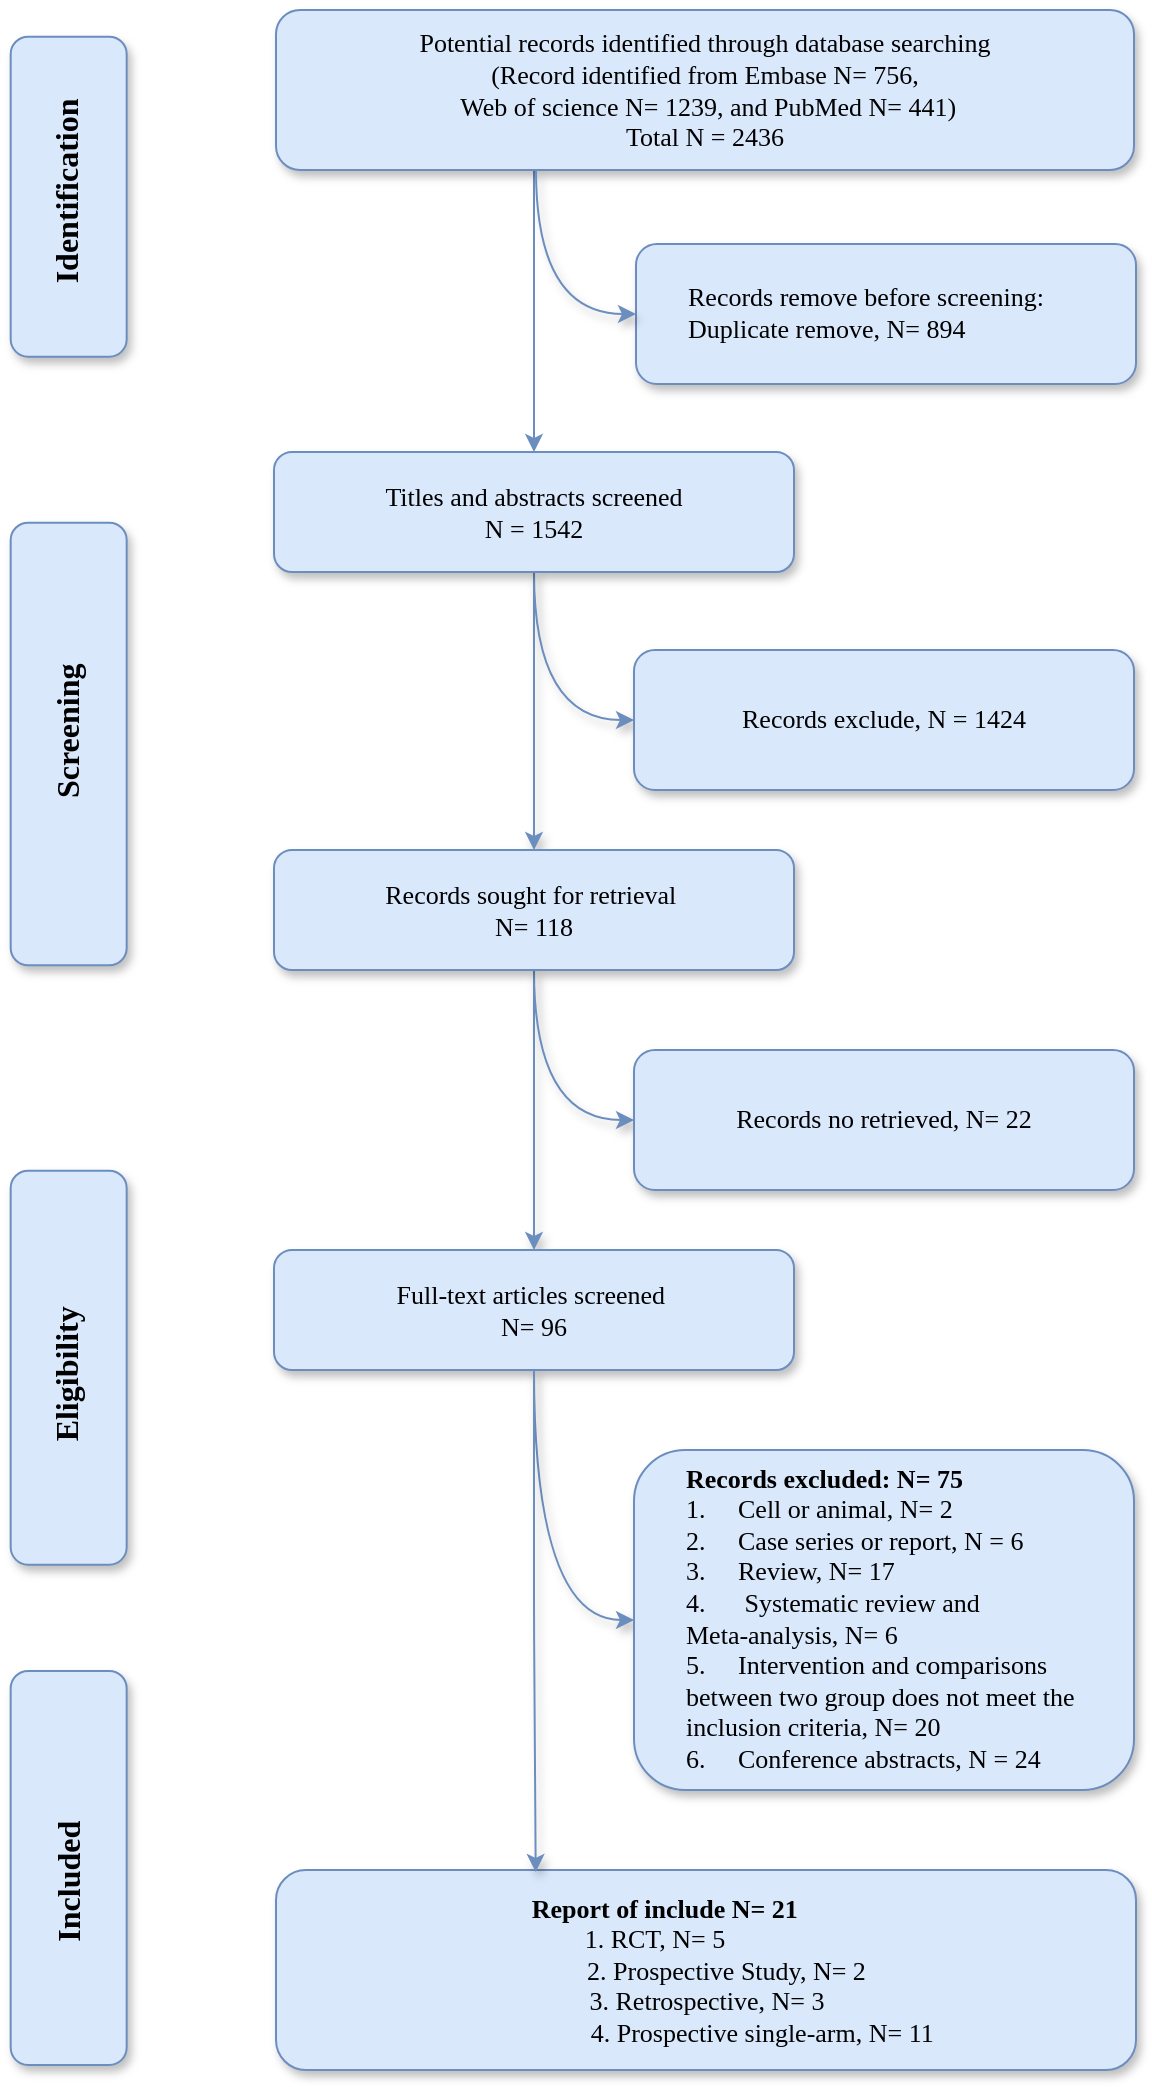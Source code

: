 <mxfile version="26.2.15">
  <diagram name="Page-1" id="xGvi_Xf9ScYj-FBFpZLW">
    <mxGraphModel dx="3092" dy="1732" grid="1" gridSize="10" guides="1" tooltips="1" connect="1" arrows="1" fold="1" page="1" pageScale="1" pageWidth="827" pageHeight="1169" math="0" shadow="0">
      <root>
        <mxCell id="0" />
        <mxCell id="1" parent="0" />
        <mxCell id="vbWyCh6vEYtz1oXrbSgX-2" value="" style="edgeStyle=orthogonalEdgeStyle;rounded=0;hachureGap=4;orthogonalLoop=1;jettySize=auto;html=1;fontFamily=Architects Daughter;fontSource=https%3A%2F%2Ffonts.googleapis.com%2Fcss%3Ffamily%3DArchitects%2BDaughter;fillColor=#dae8fc;strokeColor=#6c8ebf;" parent="1" source="L96SvbtkJCKNBglRN6S2-1" target="vbWyCh6vEYtz1oXrbSgX-1" edge="1">
          <mxGeometry relative="1" as="geometry">
            <Array as="points">
              <mxPoint x="377" y="130" />
              <mxPoint x="377" y="130" />
            </Array>
          </mxGeometry>
        </mxCell>
        <mxCell id="L96SvbtkJCKNBglRN6S2-1" value="&lt;div&gt;Potential records identified through database searching&lt;/div&gt;&lt;div&gt;(Record identified from Embase N= 756,&lt;/div&gt;&lt;div&gt;&amp;nbsp;Web of science N= 1239, and PubMed N= 441)&lt;/div&gt;&lt;div&gt;Total N = 2436&lt;/div&gt;" style="rounded=1;whiteSpace=wrap;html=1;hachureGap=4;fontFamily=Times New Roman;fillColor=#dae8fc;strokeColor=#6c8ebf;shadow=1;fontSize=13;" parent="1" vertex="1">
          <mxGeometry x="248" y="20" width="429" height="80" as="geometry" />
        </mxCell>
        <mxCell id="ItcVTix3tJ5PriOgSNzR-7" style="edgeStyle=orthogonalEdgeStyle;rounded=1;hachureGap=4;orthogonalLoop=1;jettySize=auto;html=1;fontFamily=Architects Daughter;fontSource=https%3A%2F%2Ffonts.googleapis.com%2Fcss%3Ffamily%3DArchitects%2BDaughter;curved=0;shadow=1;fillColor=#dae8fc;strokeColor=#6c8ebf;" edge="1" parent="1" source="vbWyCh6vEYtz1oXrbSgX-1" target="ItcVTix3tJ5PriOgSNzR-1">
          <mxGeometry relative="1" as="geometry" />
        </mxCell>
        <mxCell id="ItcVTix3tJ5PriOgSNzR-8" style="edgeStyle=orthogonalEdgeStyle;rounded=0;hachureGap=4;orthogonalLoop=1;jettySize=auto;html=1;entryX=0;entryY=0.5;entryDx=0;entryDy=0;fontFamily=Architects Daughter;fontSource=https%3A%2F%2Ffonts.googleapis.com%2Fcss%3Ffamily%3DArchitects%2BDaughter;curved=1;fillColor=#dae8fc;strokeColor=#6c8ebf;shadow=1;" edge="1" parent="1" source="vbWyCh6vEYtz1oXrbSgX-1" target="ItcVTix3tJ5PriOgSNzR-4">
          <mxGeometry relative="1" as="geometry" />
        </mxCell>
        <mxCell id="vbWyCh6vEYtz1oXrbSgX-1" value="&lt;div&gt;Titles and abstracts screened&lt;/div&gt;&lt;div&gt;N = 1542&lt;/div&gt;" style="whiteSpace=wrap;html=1;fontSize=13;fontFamily=Times New Roman;fillColor=#dae8fc;strokeColor=#6c8ebf;rounded=1;hachureGap=4;shadow=1;" parent="1" vertex="1">
          <mxGeometry x="247" y="241" width="260" height="60" as="geometry" />
        </mxCell>
        <mxCell id="vbWyCh6vEYtz1oXrbSgX-3" value="Records remove before screening: Duplicate remove, N= 894" style="whiteSpace=wrap;html=1;fontSize=13;fontFamily=Times New Roman;fillColor=#dae8fc;strokeColor=#6c8ebf;rounded=1;hachureGap=4;shadow=1;align=left;spacing=26;spacingRight=0;spacingBottom=2;verticalAlign=middle;" parent="1" vertex="1">
          <mxGeometry x="428" y="137" width="250" height="70" as="geometry" />
        </mxCell>
        <mxCell id="vbWyCh6vEYtz1oXrbSgX-4" style="edgeStyle=orthogonalEdgeStyle;rounded=0;hachureGap=4;orthogonalLoop=1;jettySize=auto;html=1;entryX=0;entryY=0.5;entryDx=0;entryDy=0;fontFamily=Architects Daughter;fontSource=https%3A%2F%2Ffonts.googleapis.com%2Fcss%3Ffamily%3DArchitects%2BDaughter;fillColor=#dae8fc;strokeColor=#6c8ebf;shadow=1;curved=1;" parent="1" source="L96SvbtkJCKNBglRN6S2-1" target="vbWyCh6vEYtz1oXrbSgX-3" edge="1">
          <mxGeometry relative="1" as="geometry">
            <Array as="points">
              <mxPoint x="378" y="172" />
            </Array>
          </mxGeometry>
        </mxCell>
        <mxCell id="ItcVTix3tJ5PriOgSNzR-9" style="edgeStyle=orthogonalEdgeStyle;rounded=1;hachureGap=4;orthogonalLoop=1;jettySize=auto;html=1;entryX=0.5;entryY=0;entryDx=0;entryDy=0;fontFamily=Architects Daughter;fontSource=https%3A%2F%2Ffonts.googleapis.com%2Fcss%3Ffamily%3DArchitects%2BDaughter;fillColor=#dae8fc;strokeColor=#6c8ebf;curved=0;shadow=1;" edge="1" parent="1" source="ItcVTix3tJ5PriOgSNzR-1" target="ItcVTix3tJ5PriOgSNzR-2">
          <mxGeometry relative="1" as="geometry" />
        </mxCell>
        <mxCell id="ItcVTix3tJ5PriOgSNzR-10" style="edgeStyle=orthogonalEdgeStyle;rounded=0;hachureGap=4;orthogonalLoop=1;jettySize=auto;html=1;entryX=0;entryY=0.5;entryDx=0;entryDy=0;fontFamily=Architects Daughter;fontSource=https%3A%2F%2Ffonts.googleapis.com%2Fcss%3Ffamily%3DArchitects%2BDaughter;fillColor=#dae8fc;strokeColor=#6c8ebf;curved=1;shadow=1;" edge="1" parent="1" source="ItcVTix3tJ5PriOgSNzR-1" target="ItcVTix3tJ5PriOgSNzR-5">
          <mxGeometry relative="1" as="geometry" />
        </mxCell>
        <mxCell id="ItcVTix3tJ5PriOgSNzR-1" value="&lt;div&gt;Records sought for retrieval&amp;nbsp;&lt;/div&gt;&lt;div&gt;N= 118&lt;/div&gt;" style="whiteSpace=wrap;html=1;fontSize=13;fontFamily=Times New Roman;fillColor=#dae8fc;strokeColor=#6c8ebf;rounded=1;hachureGap=4;shadow=1;" vertex="1" parent="1">
          <mxGeometry x="247" y="440" width="260" height="60" as="geometry" />
        </mxCell>
        <mxCell id="ItcVTix3tJ5PriOgSNzR-12" style="edgeStyle=orthogonalEdgeStyle;rounded=0;hachureGap=4;orthogonalLoop=1;jettySize=auto;html=1;entryX=0;entryY=0.5;entryDx=0;entryDy=0;fontFamily=Architects Daughter;fontSource=https%3A%2F%2Ffonts.googleapis.com%2Fcss%3Ffamily%3DArchitects%2BDaughter;curved=1;fillColor=#dae8fc;strokeColor=#6c8ebf;shadow=1;" edge="1" parent="1" source="ItcVTix3tJ5PriOgSNzR-2" target="ItcVTix3tJ5PriOgSNzR-6">
          <mxGeometry relative="1" as="geometry" />
        </mxCell>
        <mxCell id="ItcVTix3tJ5PriOgSNzR-2" value="&lt;div&gt;Full-text articles screened&amp;nbsp;&lt;/div&gt;&lt;div&gt;N= 96&lt;/div&gt;" style="whiteSpace=wrap;html=1;fontSize=13;fontFamily=Times New Roman;fillColor=#dae8fc;strokeColor=#6c8ebf;rounded=1;hachureGap=4;shadow=1;" vertex="1" parent="1">
          <mxGeometry x="247" y="640" width="260" height="60" as="geometry" />
        </mxCell>
        <mxCell id="ItcVTix3tJ5PriOgSNzR-3" value="&lt;div&gt;&lt;b&gt;&amp;nbsp; &amp;nbsp;Report of include N= 21&lt;/b&gt;&lt;/div&gt;&lt;div&gt;&lt;span style=&quot;background-color: transparent; color: light-dark(rgb(0, 0, 0), rgb(255, 255, 255));&quot;&gt;1. &lt;/span&gt;&lt;span style=&quot;background-color: transparent; color: light-dark(rgb(0, 0, 0), rgb(255, 255, 255));&quot;&gt;RCT, N= 5&lt;/span&gt;&lt;/div&gt;&lt;div&gt;&amp;nbsp; &amp;nbsp; &amp;nbsp; &amp;nbsp; &amp;nbsp; &amp;nbsp; &amp;nbsp; &amp;nbsp; &amp;nbsp; &amp;nbsp; &amp;nbsp; 2. Prospective Study, N= 2&lt;/div&gt;&lt;div&gt;&amp;nbsp; &amp;nbsp; &amp;nbsp; &amp;nbsp; &amp;nbsp; &amp;nbsp; &amp;nbsp; &amp;nbsp; 3. Retrospective, N= 3&lt;/div&gt;&lt;div&gt;&amp;nbsp; &amp;nbsp; &amp;nbsp; &amp;nbsp; &amp;nbsp; &amp;nbsp; &amp;nbsp; &amp;nbsp; &amp;nbsp; &amp;nbsp; &amp;nbsp; &amp;nbsp; &amp;nbsp; &amp;nbsp; &amp;nbsp; &amp;nbsp; &amp;nbsp;4. Prospective single-arm, N= 11&lt;/div&gt;" style="whiteSpace=wrap;html=1;fontSize=13;fontFamily=Times New Roman;fillColor=#dae8fc;strokeColor=#6c8ebf;rounded=1;hachureGap=4;shadow=1;align=center;spacing=4;spacingRight=51;" vertex="1" parent="1">
          <mxGeometry x="248" y="950" width="430" height="100" as="geometry" />
        </mxCell>
        <mxCell id="ItcVTix3tJ5PriOgSNzR-4" value="Records exclude, N = 1424" style="whiteSpace=wrap;html=1;fontSize=13;fontFamily=Times New Roman;fillColor=#dae8fc;strokeColor=#6c8ebf;rounded=1;hachureGap=4;shadow=1;align=center;spacing=26;spacingRight=0;spacingBottom=2;verticalAlign=middle;" vertex="1" parent="1">
          <mxGeometry x="427" y="340" width="250" height="70" as="geometry" />
        </mxCell>
        <mxCell id="ItcVTix3tJ5PriOgSNzR-5" value="Records no retrieved, N= 22" style="whiteSpace=wrap;html=1;fontSize=13;fontFamily=Times New Roman;fillColor=#dae8fc;strokeColor=#6c8ebf;rounded=1;hachureGap=4;shadow=1;align=center;spacing=26;spacingRight=0;spacingBottom=2;verticalAlign=middle;" vertex="1" parent="1">
          <mxGeometry x="427" y="540" width="250" height="70" as="geometry" />
        </mxCell>
        <mxCell id="ItcVTix3tJ5PriOgSNzR-6" value="&lt;div&gt;&lt;b&gt;Records excluded: N= 75&lt;/b&gt;&lt;/div&gt;&lt;div&gt;1.&lt;span style=&quot;white-space:pre&quot;&gt;&#x9;&lt;/span&gt;Cell or animal, N= 2&lt;/div&gt;&lt;div&gt;2.&lt;span style=&quot;white-space:pre&quot;&gt;&#x9;&lt;/span&gt;Case series or report, N = 6&lt;/div&gt;&lt;div&gt;3.&lt;span style=&quot;white-space:pre&quot;&gt;&#x9;&lt;/span&gt;Review, N= 17&lt;/div&gt;&lt;div&gt;4.&lt;span style=&quot;white-space:pre&quot;&gt;&#x9;&lt;/span&gt; Systematic review and&amp;nbsp;&lt;/div&gt;&lt;div&gt;Meta-analysis, N= 6&lt;/div&gt;&lt;div&gt;5.&lt;span style=&quot;white-space:pre&quot;&gt;&#x9;&lt;/span&gt;Intervention and comparisons&amp;nbsp;&lt;/div&gt;&lt;div&gt;between two group does not meet the inclusion criteria, N= 20&lt;/div&gt;&lt;div&gt;6.&lt;span style=&quot;white-space: pre;&quot;&gt;&#x9;&lt;/span&gt;Conference abstracts, N = 24&lt;/div&gt;" style="whiteSpace=wrap;html=1;fontSize=13;fontFamily=Times New Roman;fillColor=#dae8fc;strokeColor=#6c8ebf;rounded=1;hachureGap=4;shadow=1;align=left;spacing=26;spacingRight=0;spacingBottom=2;verticalAlign=middle;" vertex="1" parent="1">
          <mxGeometry x="427" y="740" width="250" height="170" as="geometry" />
        </mxCell>
        <mxCell id="ItcVTix3tJ5PriOgSNzR-11" style="edgeStyle=orthogonalEdgeStyle;rounded=1;hachureGap=4;orthogonalLoop=1;jettySize=auto;html=1;fontFamily=Architects Daughter;fontSource=https%3A%2F%2Ffonts.googleapis.com%2Fcss%3Ffamily%3DArchitects%2BDaughter;fillColor=#dae8fc;strokeColor=#6c8ebf;curved=0;shadow=1;entryX=0.302;entryY=0.01;entryDx=0;entryDy=0;entryPerimeter=0;" edge="1" parent="1" source="ItcVTix3tJ5PriOgSNzR-2" target="ItcVTix3tJ5PriOgSNzR-3">
          <mxGeometry relative="1" as="geometry">
            <mxPoint x="378" y="950" as="targetPoint" />
          </mxGeometry>
        </mxCell>
        <mxCell id="ItcVTix3tJ5PriOgSNzR-14" value="Identification" style="whiteSpace=wrap;html=1;fontSize=16;fontFamily=Times New Roman;fillColor=#dae8fc;strokeColor=#6c8ebf;rounded=1;hachureGap=4;shadow=1;align=left;spacing=37;spacingRight=0;spacingBottom=2;verticalAlign=middle;direction=west;rotation=270;flipV=1;flipH=1;fontStyle=1" vertex="1" parent="1">
          <mxGeometry x="64.34" y="84.35" width="160" height="57.99" as="geometry" />
        </mxCell>
        <mxCell id="ItcVTix3tJ5PriOgSNzR-15" value="Screening" style="whiteSpace=wrap;html=1;fontSize=16;fontFamily=Times New Roman;fillColor=#dae8fc;strokeColor=#6c8ebf;rounded=1;hachureGap=4;shadow=1;align=left;spacing=84;spacingRight=0;spacingBottom=2;verticalAlign=middle;direction=west;rotation=270;flipV=1;flipH=1;fontStyle=1" vertex="1" parent="1">
          <mxGeometry x="33.67" y="358.01" width="221.34" height="57.99" as="geometry" />
        </mxCell>
        <mxCell id="ItcVTix3tJ5PriOgSNzR-17" value="Eligibility" style="whiteSpace=wrap;html=1;fontSize=16;fontFamily=Times New Roman;fillColor=#dae8fc;strokeColor=#6c8ebf;rounded=1;hachureGap=4;shadow=1;align=left;spacing=62;spacingRight=0;spacingBottom=2;verticalAlign=middle;direction=west;rotation=270;flipV=1;flipH=1;fontStyle=1" vertex="1" parent="1">
          <mxGeometry x="45.83" y="669.85" width="197.01" height="57.99" as="geometry" />
        </mxCell>
        <mxCell id="ItcVTix3tJ5PriOgSNzR-18" value="Included" style="whiteSpace=wrap;html=1;fontSize=16;fontFamily=Times New Roman;fillColor=#dae8fc;strokeColor=#6c8ebf;rounded=1;hachureGap=4;shadow=1;align=left;spacing=62;spacingRight=0;spacingBottom=2;verticalAlign=middle;direction=west;rotation=270;flipV=1;flipH=1;fontStyle=1" vertex="1" parent="1">
          <mxGeometry x="45.83" y="920" width="197.01" height="57.99" as="geometry" />
        </mxCell>
      </root>
    </mxGraphModel>
  </diagram>
</mxfile>
